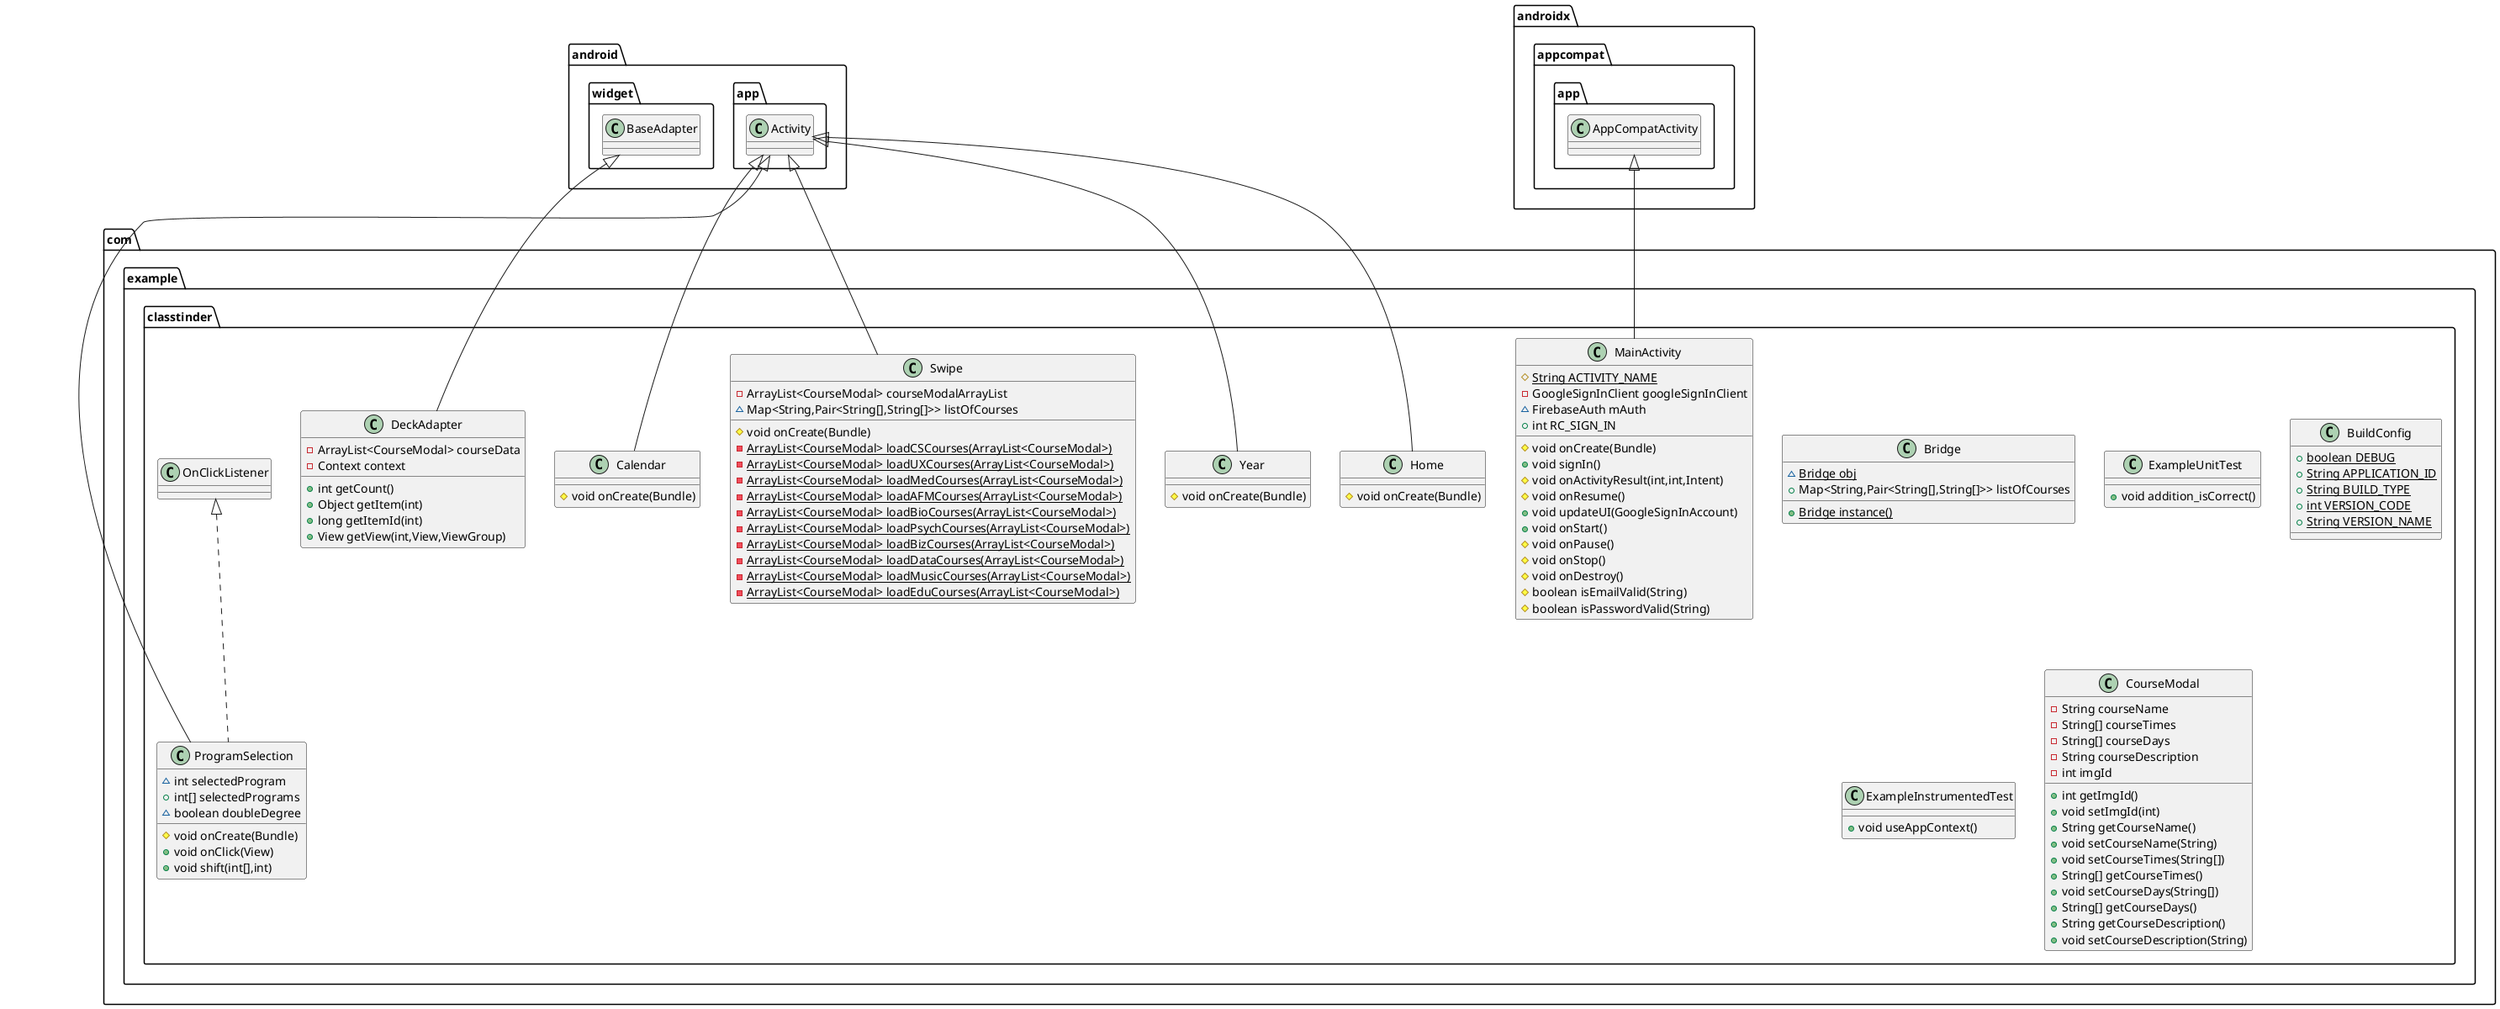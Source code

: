 @startuml
class com.example.classtinder.ProgramSelection {
~ int selectedProgram
+ int[] selectedPrograms
~ boolean doubleDegree
# void onCreate(Bundle)
+ void onClick(View)
+ void shift(int[],int)
}
class com.example.classtinder.Home {
# void onCreate(Bundle)
}
class com.example.classtinder.Bridge {
~ {static} Bridge obj
+ Map<String,Pair<String[],String[]>> listOfCourses
+ {static} Bridge instance()
}
class com.example.classtinder.Year {
# void onCreate(Bundle)
}
class com.example.classtinder.Swipe {
- ArrayList<CourseModal> courseModalArrayList
~ Map<String,Pair<String[],String[]>> listOfCourses
# void onCreate(Bundle)
- {static} ArrayList<CourseModal> loadCSCourses(ArrayList<CourseModal>)
- {static} ArrayList<CourseModal> loadUXCourses(ArrayList<CourseModal>)
- {static} ArrayList<CourseModal> loadMedCourses(ArrayList<CourseModal>)
- {static} ArrayList<CourseModal> loadAFMCourses(ArrayList<CourseModal>)
- {static} ArrayList<CourseModal> loadBioCourses(ArrayList<CourseModal>)
- {static} ArrayList<CourseModal> loadPsychCourses(ArrayList<CourseModal>)
- {static} ArrayList<CourseModal> loadBizCourses(ArrayList<CourseModal>)
- {static} ArrayList<CourseModal> loadDataCourses(ArrayList<CourseModal>)
- {static} ArrayList<CourseModal> loadMusicCourses(ArrayList<CourseModal>)
- {static} ArrayList<CourseModal> loadEduCourses(ArrayList<CourseModal>)
}
class com.example.classtinder.MainActivity {
# {static} String ACTIVITY_NAME
- GoogleSignInClient googleSignInClient
~ FirebaseAuth mAuth
+ int RC_SIGN_IN
# void onCreate(Bundle)
+ void signIn()
# void onActivityResult(int,int,Intent)
# void onResume()
+ void updateUI(GoogleSignInAccount)
+ void onStart()
# void onPause()
# void onStop()
# void onDestroy()
# boolean isEmailValid(String)
# boolean isPasswordValid(String)
}
class com.example.classtinder.DeckAdapter {
- ArrayList<CourseModal> courseData
- Context context
+ int getCount()
+ Object getItem(int)
+ long getItemId(int)
+ View getView(int,View,ViewGroup)
}
class com.example.classtinder.ExampleUnitTest {
+ void addition_isCorrect()
}
class com.example.classtinder.Calendar {
# void onCreate(Bundle)
}
class com.example.classtinder.BuildConfig {
+ {static} boolean DEBUG
+ {static} String APPLICATION_ID
+ {static} String BUILD_TYPE
+ {static} int VERSION_CODE
+ {static} String VERSION_NAME
}
class com.example.classtinder.ExampleInstrumentedTest {
+ void useAppContext()
}
class com.example.classtinder.CourseModal {
- String courseName
- String[] courseTimes
- String[] courseDays
- String courseDescription
- int imgId
+ int getImgId()
+ void setImgId(int)
+ String getCourseName()
+ void setCourseName(String)
+ void setCourseTimes(String[])
+ String[] getCourseTimes()
+ void setCourseDays(String[])
+ String[] getCourseDays()
+ String getCourseDescription()
+ void setCourseDescription(String)
}


com.example.classtinder.OnClickListener <|.. com.example.classtinder.ProgramSelection
android.app.Activity <|-- com.example.classtinder.ProgramSelection
android.app.Activity <|-- com.example.classtinder.Home
android.app.Activity <|-- com.example.classtinder.Year
android.app.Activity <|-- com.example.classtinder.Swipe
androidx.appcompat.app.AppCompatActivity <|-- com.example.classtinder.MainActivity
android.widget.BaseAdapter <|-- com.example.classtinder.DeckAdapter
android.app.Activity <|-- com.example.classtinder.Calendar
@enduml